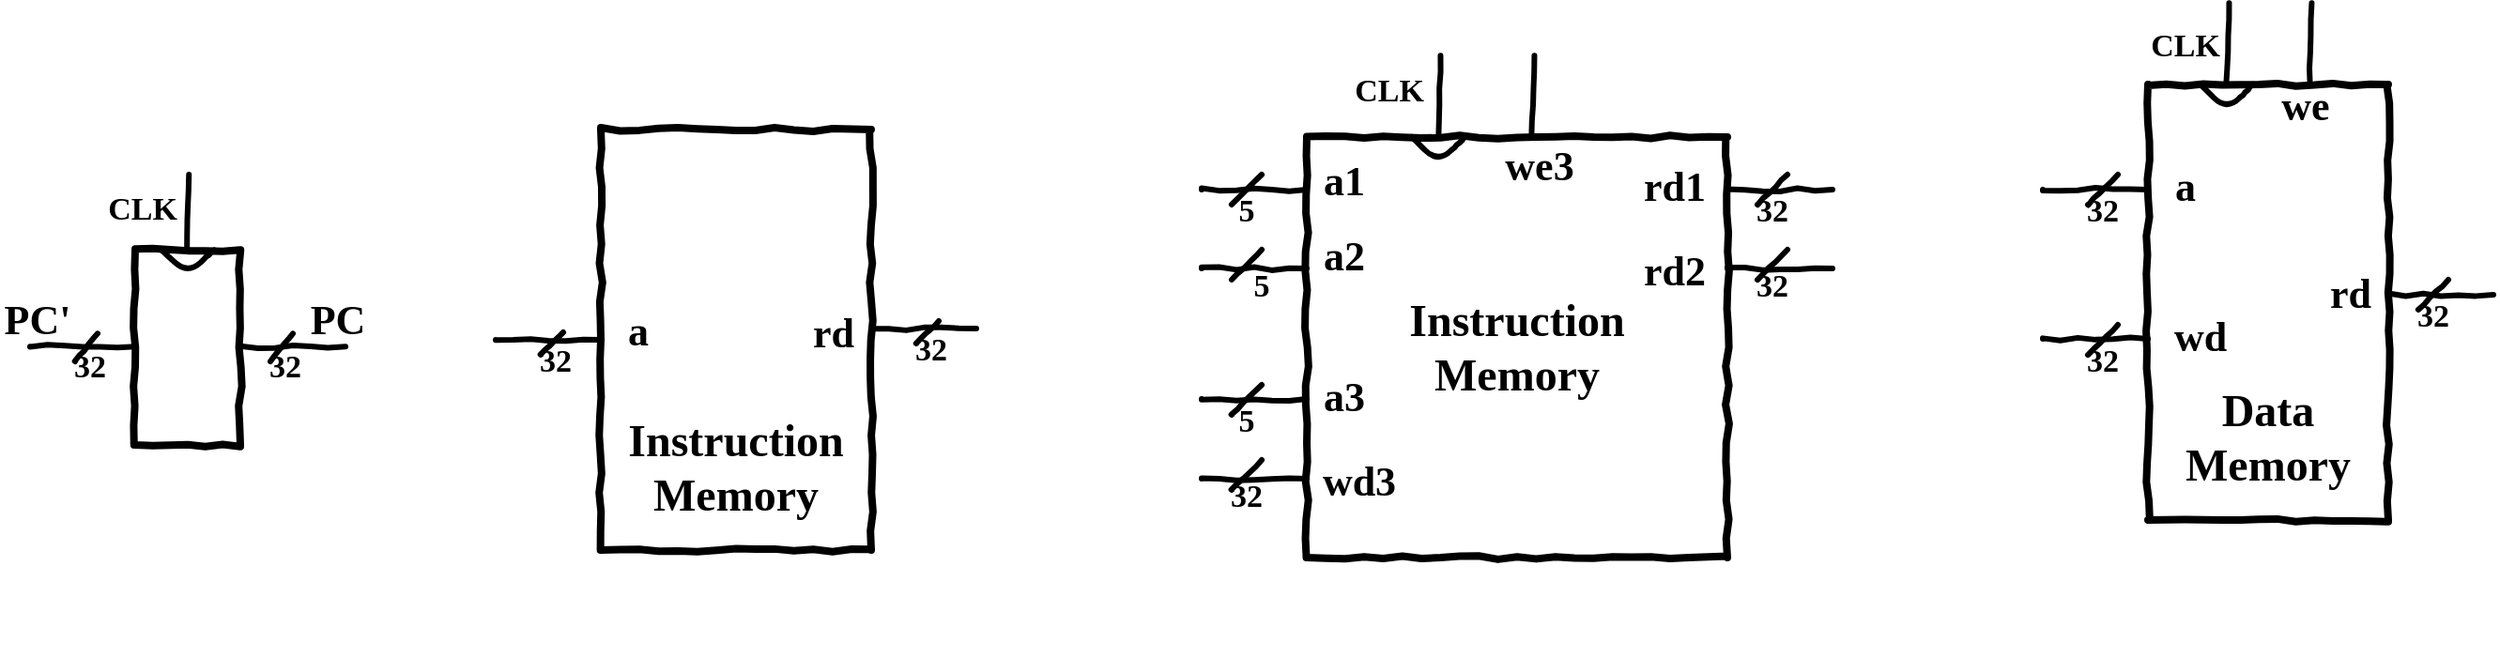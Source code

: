 <mxfile>
    <diagram id="RGC1KIMOTgwWbZyLCLCU" name="Page-1">
        <mxGraphModel dx="2023" dy="1124" grid="1" gridSize="8" guides="1" tooltips="1" connect="1" arrows="1" fold="1" page="0" pageScale="1" pageWidth="850" pageHeight="1100" background="#ffffff" math="0" shadow="0">
            <root>
                <mxCell id="0"/>
                <mxCell id="1" parent="0"/>
                <mxCell id="85" value="" style="group" vertex="1" connectable="0" parent="1">
                    <mxGeometry x="-304" y="216" width="200" height="144" as="geometry"/>
                </mxCell>
                <mxCell id="6" value="&lt;pre&gt;&lt;br&gt;&lt;/pre&gt;" style="whiteSpace=wrap;html=1;fillColor=none;strokeColor=#000000;strokeWidth=4;imageAspect=0;comic=1;enumerate=0;treeMoving=0;treeFolding=0;resizeHeight=1;resizeWidth=1;autosize=0;perimeter=parallelogramPerimeter;fontFamily=Comic Sans MS;fontColor=#000000;verticalAlign=bottom;fontStyle=1" vertex="1" parent="85">
                    <mxGeometry x="72" y="40.176" width="56" height="103.824" as="geometry"/>
                </mxCell>
                <mxCell id="23" value="" style="endArrow=none;html=1;fontFamily=Comic Sans MS;fontSize=24;fontColor=#000000;strokeColor=#000000;strokeWidth=3;comic=1;exitX=0.307;exitY=0.006;exitDx=0;exitDy=0;exitPerimeter=0;fontStyle=1" edge="1" parent="85">
                    <mxGeometry width="50" height="50" relative="1" as="geometry">
                        <mxPoint x="99.388" y="40.18" as="sourcePoint"/>
                        <mxPoint x="100.62" as="targetPoint"/>
                    </mxGeometry>
                </mxCell>
                <mxCell id="24" value="" style="endArrow=none;html=1;fontFamily=Comic Sans MS;fontSize=24;fontColor=#000000;strokeColor=#000000;strokeWidth=3;comic=1;fontStyle=1" edge="1" parent="85">
                    <mxGeometry width="50" height="50" relative="1" as="geometry">
                        <mxPoint x="128" y="91.625" as="sourcePoint"/>
                        <mxPoint x="184" y="91.625" as="targetPoint"/>
                    </mxGeometry>
                </mxCell>
                <mxCell id="25" value="" style="endArrow=none;html=1;fontFamily=Comic Sans MS;fontSize=24;fontColor=#000000;strokeColor=#000000;strokeWidth=3;comic=1;fontStyle=1" edge="1" parent="85">
                    <mxGeometry width="50" height="50" relative="1" as="geometry">
                        <mxPoint x="16" y="91.625" as="sourcePoint"/>
                        <mxPoint x="72" y="91.625" as="targetPoint"/>
                    </mxGeometry>
                </mxCell>
                <mxCell id="26" value="" style="endArrow=none;html=1;fontFamily=Comic Sans MS;fontSize=24;fontColor=#000000;strokeColor=#000000;strokeWidth=3;comic=1;fontStyle=1" edge="1" parent="85">
                    <mxGeometry width="50" height="50" relative="1" as="geometry">
                        <mxPoint x="86" y="40.176" as="sourcePoint"/>
                        <mxPoint x="114" y="40.176" as="targetPoint"/>
                        <Array as="points">
                            <mxPoint x="100" y="53.154"/>
                        </Array>
                    </mxGeometry>
                </mxCell>
                <mxCell id="55" value="" style="endArrow=none;html=1;fontFamily=Comic Sans MS;fontSize=24;fontColor=#000000;strokeColor=#000000;strokeWidth=3;comic=1;fontStyle=1" edge="1" parent="85">
                    <mxGeometry width="50" height="50" relative="1" as="geometry">
                        <mxPoint x="144" y="99.504" as="sourcePoint"/>
                        <mxPoint x="156" y="84.672" as="targetPoint"/>
                    </mxGeometry>
                </mxCell>
                <mxCell id="56" value="32" style="text;html=1;strokeColor=none;fillColor=none;align=center;verticalAlign=middle;whiteSpace=wrap;rounded=0;comic=1;strokeWidth=4;fontFamily=Comic Sans MS;fontSize=17;fontColor=#000000;fontStyle=1" vertex="1" parent="85">
                    <mxGeometry x="144" y="99.504" width="16" height="7.416" as="geometry"/>
                </mxCell>
                <mxCell id="57" value="" style="endArrow=none;html=1;fontFamily=Comic Sans MS;fontSize=24;fontColor=#000000;strokeColor=#000000;strokeWidth=3;comic=1;fontStyle=1" edge="1" parent="85">
                    <mxGeometry width="50" height="50" relative="1" as="geometry">
                        <mxPoint x="40" y="99.504" as="sourcePoint"/>
                        <mxPoint x="52" y="84.672" as="targetPoint"/>
                    </mxGeometry>
                </mxCell>
                <mxCell id="58" value="32" style="text;html=1;strokeColor=none;fillColor=none;align=center;verticalAlign=middle;whiteSpace=wrap;rounded=0;comic=1;strokeWidth=4;fontFamily=Comic Sans MS;fontSize=17;fontColor=#000000;fontStyle=1" vertex="1" parent="85">
                    <mxGeometry x="40" y="99.504" width="16" height="7.416" as="geometry"/>
                </mxCell>
                <mxCell id="64" value="CLK" style="text;html=1;strokeColor=none;fillColor=none;align=center;verticalAlign=middle;whiteSpace=wrap;rounded=0;comic=1;strokeWidth=4;fontFamily=Comic Sans MS;fontSize=17;fontColor=#000000;fontStyle=1" vertex="1" parent="85">
                    <mxGeometry x="56" y="14.832" width="40" height="7.416" as="geometry"/>
                </mxCell>
                <mxCell id="82" value="PC" style="text;html=1;strokeColor=none;fillColor=none;align=center;verticalAlign=middle;whiteSpace=wrap;rounded=0;comic=1;strokeWidth=4;fontFamily=Comic Sans MS;fontSize=22;fontColor=#000000;fontStyle=1" vertex="1" parent="85">
                    <mxGeometry x="160" y="74.16" width="40" height="7.416" as="geometry"/>
                </mxCell>
                <mxCell id="83" value="PC'" style="text;html=1;strokeColor=none;fillColor=none;align=center;verticalAlign=middle;whiteSpace=wrap;rounded=0;comic=1;strokeWidth=4;fontFamily=Comic Sans MS;fontSize=22;fontColor=#000000;fontStyle=1" vertex="1" parent="85">
                    <mxGeometry y="74.16" width="40" height="7.416" as="geometry"/>
                </mxCell>
                <mxCell id="86" value="" style="group" vertex="1" connectable="0" parent="1">
                    <mxGeometry x="-40" y="192" width="280" height="280" as="geometry"/>
                </mxCell>
                <mxCell id="2" value="&lt;pre&gt;&lt;span style=&quot;font-size: 24px;&quot;&gt;&lt;font face=&quot;Comic Sans MS&quot; style=&quot;font-size: 24px;&quot;&gt;Instruction&lt;br&gt;Memory&lt;/font&gt;&lt;/span&gt;&lt;/pre&gt;" style="whiteSpace=wrap;html=1;fillColor=none;strokeColor=#000000;strokeWidth=4;imageAspect=0;comic=1;enumerate=0;treeMoving=0;treeFolding=0;resizeHeight=1;resizeWidth=1;autosize=0;perimeter=parallelogramPerimeter;fontFamily=Comic Sans MS;fontColor=#000000;verticalAlign=bottom;fontStyle=1" vertex="1" parent="86">
                    <mxGeometry x="56" width="144" height="224" as="geometry"/>
                </mxCell>
                <mxCell id="7" value="" style="endArrow=none;html=1;fontFamily=Comic Sans MS;fontSize=24;fontColor=#000000;strokeColor=#000000;strokeWidth=3;comic=1;fontStyle=1" edge="1" parent="86">
                    <mxGeometry width="50" height="50" relative="1" as="geometry">
                        <mxPoint x="200" y="106" as="sourcePoint"/>
                        <mxPoint x="256" y="106" as="targetPoint"/>
                    </mxGeometry>
                </mxCell>
                <mxCell id="8" value="" style="endArrow=none;html=1;fontFamily=Comic Sans MS;fontSize=24;fontColor=#000000;strokeColor=#000000;strokeWidth=3;comic=1;fontStyle=1" edge="1" parent="86">
                    <mxGeometry width="50" height="50" relative="1" as="geometry">
                        <mxPoint y="112" as="sourcePoint"/>
                        <mxPoint x="56" y="112" as="targetPoint"/>
                    </mxGeometry>
                </mxCell>
                <mxCell id="30" value="" style="endArrow=none;html=1;fontFamily=Comic Sans MS;fontSize=24;fontColor=#000000;strokeColor=#000000;strokeWidth=3;comic=1;fontStyle=1" edge="1" parent="86">
                    <mxGeometry width="50" height="50" relative="1" as="geometry">
                        <mxPoint x="224" y="114.0" as="sourcePoint"/>
                        <mxPoint x="236" y="102" as="targetPoint"/>
                    </mxGeometry>
                </mxCell>
                <mxCell id="34" value="32" style="text;html=1;strokeColor=none;fillColor=none;align=center;verticalAlign=middle;whiteSpace=wrap;rounded=0;comic=1;strokeWidth=4;fontFamily=Comic Sans MS;fontSize=17;fontColor=#000000;fontStyle=1" vertex="1" parent="86">
                    <mxGeometry x="224" y="114" width="16" height="8" as="geometry"/>
                </mxCell>
                <mxCell id="53" value="" style="endArrow=none;html=1;fontFamily=Comic Sans MS;fontSize=24;fontColor=#000000;strokeColor=#000000;strokeWidth=3;comic=1;fontStyle=1" edge="1" parent="86">
                    <mxGeometry width="50" height="50" relative="1" as="geometry">
                        <mxPoint x="24" y="120.0" as="sourcePoint"/>
                        <mxPoint x="36" y="108" as="targetPoint"/>
                    </mxGeometry>
                </mxCell>
                <mxCell id="54" value="32" style="text;html=1;strokeColor=none;fillColor=none;align=center;verticalAlign=middle;whiteSpace=wrap;rounded=0;comic=1;strokeWidth=4;fontFamily=Comic Sans MS;fontSize=17;fontColor=#000000;fontStyle=1" vertex="1" parent="86">
                    <mxGeometry x="24" y="120" width="16" height="8" as="geometry"/>
                </mxCell>
                <mxCell id="80" value="rd" style="text;html=1;strokeColor=none;fillColor=none;align=center;verticalAlign=middle;whiteSpace=wrap;rounded=0;comic=1;strokeWidth=4;fontFamily=Comic Sans MS;fontSize=22;fontColor=#000000;fontStyle=1" vertex="1" parent="86">
                    <mxGeometry x="160" y="105.34" width="40" height="8" as="geometry"/>
                </mxCell>
                <mxCell id="81" value="a" style="text;html=1;strokeColor=none;fillColor=none;align=center;verticalAlign=middle;whiteSpace=wrap;rounded=0;comic=1;strokeWidth=4;fontFamily=Comic Sans MS;fontSize=22;fontColor=#000000;fontStyle=1" vertex="1" parent="86">
                    <mxGeometry x="56" y="104" width="40" height="8" as="geometry"/>
                </mxCell>
                <mxCell id="87" value="" style="group" vertex="1" connectable="0" parent="1">
                    <mxGeometry x="336" y="152.66" width="336" height="267.34" as="geometry"/>
                </mxCell>
                <mxCell id="4" value="&lt;pre&gt;&lt;span style=&quot;font-size: 24px;&quot;&gt;&lt;font face=&quot;Comic Sans MS&quot; style=&quot;font-size: 24px;&quot;&gt;Instruction&lt;br&gt;Memory&lt;/font&gt;&lt;/span&gt;&lt;/pre&gt;" style="whiteSpace=wrap;html=1;fillColor=none;strokeColor=#000000;strokeWidth=4;imageAspect=0;comic=1;enumerate=0;treeMoving=0;treeFolding=0;resizeHeight=1;resizeWidth=1;autosize=0;perimeter=parallelogramPerimeter;fontFamily=Comic Sans MS;fontColor=#000000;align=center;verticalAlign=middle;fontStyle=1" vertex="1" parent="87">
                    <mxGeometry x="56" y="43.34" width="224" height="224" as="geometry"/>
                </mxCell>
                <mxCell id="9" value="" style="endArrow=none;html=1;fontFamily=Comic Sans MS;fontSize=24;fontColor=#000000;strokeColor=#000000;strokeWidth=3;comic=1;fontStyle=1" edge="1" parent="87">
                    <mxGeometry width="50" height="50" relative="1" as="geometry">
                        <mxPoint y="71.34" as="sourcePoint"/>
                        <mxPoint x="56" y="71.34" as="targetPoint"/>
                    </mxGeometry>
                </mxCell>
                <mxCell id="10" value="" style="endArrow=none;html=1;fontFamily=Comic Sans MS;fontSize=24;fontColor=#000000;strokeColor=#000000;strokeWidth=3;comic=1;fontStyle=1" edge="1" parent="87">
                    <mxGeometry width="50" height="50" relative="1" as="geometry">
                        <mxPoint y="113.34" as="sourcePoint"/>
                        <mxPoint x="56" y="113.34" as="targetPoint"/>
                    </mxGeometry>
                </mxCell>
                <mxCell id="11" value="" style="endArrow=none;html=1;fontFamily=Comic Sans MS;fontSize=24;fontColor=#000000;strokeColor=#000000;strokeWidth=3;comic=1;fontStyle=1" edge="1" parent="87">
                    <mxGeometry width="50" height="50" relative="1" as="geometry">
                        <mxPoint y="182.84" as="sourcePoint"/>
                        <mxPoint x="56" y="182.84" as="targetPoint"/>
                    </mxGeometry>
                </mxCell>
                <mxCell id="12" value="" style="endArrow=none;html=1;fontFamily=Comic Sans MS;fontSize=24;fontColor=#000000;strokeColor=#000000;strokeWidth=3;comic=1;fontStyle=1" edge="1" parent="87">
                    <mxGeometry width="50" height="50" relative="1" as="geometry">
                        <mxPoint y="225.34" as="sourcePoint"/>
                        <mxPoint x="56" y="225.34" as="targetPoint"/>
                    </mxGeometry>
                </mxCell>
                <mxCell id="13" value="" style="endArrow=none;html=1;fontFamily=Comic Sans MS;fontSize=24;fontColor=#000000;strokeColor=#000000;strokeWidth=3;comic=1;fontStyle=1" edge="1" parent="87">
                    <mxGeometry width="50" height="50" relative="1" as="geometry">
                        <mxPoint x="280" y="71.34" as="sourcePoint"/>
                        <mxPoint x="336" y="71.34" as="targetPoint"/>
                    </mxGeometry>
                </mxCell>
                <mxCell id="14" value="" style="endArrow=none;html=1;fontFamily=Comic Sans MS;fontSize=24;fontColor=#000000;strokeColor=#000000;strokeWidth=3;comic=1;fontStyle=1" edge="1" parent="87">
                    <mxGeometry width="50" height="50" relative="1" as="geometry">
                        <mxPoint x="280" y="113.34" as="sourcePoint"/>
                        <mxPoint x="336" y="113.34" as="targetPoint"/>
                    </mxGeometry>
                </mxCell>
                <mxCell id="19" value="" style="endArrow=none;html=1;fontFamily=Comic Sans MS;fontSize=24;fontColor=#000000;strokeColor=#000000;strokeWidth=3;comic=1;exitX=0.307;exitY=0.006;exitDx=0;exitDy=0;exitPerimeter=0;fontStyle=1" edge="1" parent="87">
                    <mxGeometry width="50" height="50" relative="1" as="geometry">
                        <mxPoint x="175.998" y="43.344" as="sourcePoint"/>
                        <mxPoint x="177.23" as="targetPoint"/>
                    </mxGeometry>
                </mxCell>
                <mxCell id="20" value="" style="endArrow=none;html=1;fontFamily=Comic Sans MS;fontSize=24;fontColor=#000000;strokeColor=#000000;strokeWidth=3;comic=1;exitX=0.307;exitY=0.006;exitDx=0;exitDy=0;exitPerimeter=0;fontStyle=1" edge="1" parent="87">
                    <mxGeometry width="50" height="50" relative="1" as="geometry">
                        <mxPoint x="125.998" y="43.344" as="sourcePoint"/>
                        <mxPoint x="127.23" y="8.527e-14" as="targetPoint"/>
                    </mxGeometry>
                </mxCell>
                <mxCell id="27" value="" style="endArrow=none;html=1;fontFamily=Comic Sans MS;fontSize=24;fontColor=#000000;strokeColor=#000000;strokeWidth=3;comic=1;fontStyle=1" edge="1" parent="87">
                    <mxGeometry width="50" height="50" relative="1" as="geometry">
                        <mxPoint x="112" y="43.34" as="sourcePoint"/>
                        <mxPoint x="140.0" y="43.34" as="targetPoint"/>
                        <Array as="points">
                            <mxPoint x="126" y="57.34"/>
                        </Array>
                    </mxGeometry>
                </mxCell>
                <mxCell id="31" value="" style="endArrow=none;html=1;fontFamily=Comic Sans MS;fontSize=24;fontColor=#000000;strokeColor=#000000;strokeWidth=3;comic=1;fontStyle=1" edge="1" parent="87">
                    <mxGeometry width="50" height="50" relative="1" as="geometry">
                        <mxPoint x="16" y="79.34" as="sourcePoint"/>
                        <mxPoint x="32" y="63.34" as="targetPoint"/>
                    </mxGeometry>
                </mxCell>
                <mxCell id="32" value="" style="endArrow=none;html=1;fontFamily=Comic Sans MS;fontSize=24;fontColor=#000000;strokeColor=#000000;strokeWidth=3;comic=1;fontStyle=1" edge="1" parent="87">
                    <mxGeometry width="50" height="50" relative="1" as="geometry">
                        <mxPoint x="16" y="119.34" as="sourcePoint"/>
                        <mxPoint x="32" y="103.34" as="targetPoint"/>
                    </mxGeometry>
                </mxCell>
                <mxCell id="33" value="5" style="text;html=1;strokeColor=none;fillColor=none;align=center;verticalAlign=middle;whiteSpace=wrap;rounded=0;comic=1;strokeWidth=4;fontFamily=Comic Sans MS;fontSize=17;fontColor=#000000;fontStyle=1" vertex="1" parent="87">
                    <mxGeometry x="24" y="119.34" width="16" height="8" as="geometry"/>
                </mxCell>
                <mxCell id="35" value="5" style="text;html=1;strokeColor=none;fillColor=none;align=center;verticalAlign=middle;whiteSpace=wrap;rounded=0;comic=1;strokeWidth=4;fontFamily=Comic Sans MS;fontSize=17;fontColor=#000000;fontStyle=1" vertex="1" parent="87">
                    <mxGeometry x="16" y="79.34" width="16" height="8" as="geometry"/>
                </mxCell>
                <mxCell id="37" value="" style="endArrow=none;html=1;fontFamily=Comic Sans MS;fontSize=24;fontColor=#000000;strokeColor=#000000;strokeWidth=3;comic=1;fontStyle=1" edge="1" parent="87">
                    <mxGeometry width="50" height="50" relative="1" as="geometry">
                        <mxPoint x="16" y="191.34" as="sourcePoint"/>
                        <mxPoint x="32.0" y="175.34" as="targetPoint"/>
                    </mxGeometry>
                </mxCell>
                <mxCell id="38" value="5" style="text;html=1;strokeColor=none;fillColor=none;align=center;verticalAlign=middle;whiteSpace=wrap;rounded=0;comic=1;strokeWidth=4;fontFamily=Comic Sans MS;fontSize=17;fontColor=#000000;fontStyle=1" vertex="1" parent="87">
                    <mxGeometry x="16" y="191.34" width="16" height="8" as="geometry"/>
                </mxCell>
                <mxCell id="39" value="" style="endArrow=none;html=1;fontFamily=Comic Sans MS;fontSize=24;fontColor=#000000;strokeColor=#000000;strokeWidth=3;comic=1;fontStyle=1" edge="1" parent="87">
                    <mxGeometry width="50" height="50" relative="1" as="geometry">
                        <mxPoint x="16" y="231.34" as="sourcePoint"/>
                        <mxPoint x="32.0" y="215.34" as="targetPoint"/>
                    </mxGeometry>
                </mxCell>
                <mxCell id="40" value="32" style="text;html=1;strokeColor=none;fillColor=none;align=center;verticalAlign=middle;whiteSpace=wrap;rounded=0;comic=1;strokeWidth=4;fontFamily=Comic Sans MS;fontSize=17;fontColor=#000000;fontStyle=1" vertex="1" parent="87">
                    <mxGeometry x="16" y="231.34" width="16" height="8" as="geometry"/>
                </mxCell>
                <mxCell id="41" value="" style="endArrow=none;html=1;fontFamily=Comic Sans MS;fontSize=24;fontColor=#000000;strokeColor=#000000;strokeWidth=3;comic=1;fontStyle=1" edge="1" parent="87">
                    <mxGeometry width="50" height="50" relative="1" as="geometry">
                        <mxPoint x="296" y="79.34" as="sourcePoint"/>
                        <mxPoint x="312.0" y="63.34" as="targetPoint"/>
                    </mxGeometry>
                </mxCell>
                <mxCell id="42" value="32" style="text;html=1;strokeColor=none;fillColor=none;align=center;verticalAlign=middle;whiteSpace=wrap;rounded=0;comic=1;strokeWidth=4;fontFamily=Comic Sans MS;fontSize=17;fontColor=#000000;fontStyle=1" vertex="1" parent="87">
                    <mxGeometry x="296" y="79.34" width="16" height="8" as="geometry"/>
                </mxCell>
                <mxCell id="43" value="" style="endArrow=none;html=1;fontFamily=Comic Sans MS;fontSize=24;fontColor=#000000;strokeColor=#000000;strokeWidth=3;comic=1;fontStyle=1" edge="1" parent="87">
                    <mxGeometry width="50" height="50" relative="1" as="geometry">
                        <mxPoint x="296" y="119.34" as="sourcePoint"/>
                        <mxPoint x="312.0" y="103.34" as="targetPoint"/>
                    </mxGeometry>
                </mxCell>
                <mxCell id="44" value="32" style="text;html=1;strokeColor=none;fillColor=none;align=center;verticalAlign=middle;whiteSpace=wrap;rounded=0;comic=1;strokeWidth=4;fontFamily=Comic Sans MS;fontSize=17;fontColor=#000000;fontStyle=1" vertex="1" parent="87">
                    <mxGeometry x="296" y="119.34" width="16" height="8" as="geometry"/>
                </mxCell>
                <mxCell id="63" value="CLK" style="text;html=1;strokeColor=none;fillColor=none;align=center;verticalAlign=middle;whiteSpace=wrap;rounded=0;comic=1;strokeWidth=4;fontFamily=Comic Sans MS;fontSize=17;fontColor=#000000;fontStyle=1" vertex="1" parent="87">
                    <mxGeometry x="80" y="15.34" width="40" height="8" as="geometry"/>
                </mxCell>
                <mxCell id="67" value="we3" style="text;html=1;strokeColor=none;fillColor=none;align=center;verticalAlign=middle;whiteSpace=wrap;rounded=0;comic=1;strokeWidth=4;fontFamily=Comic Sans MS;fontSize=22;fontColor=#000000;fontStyle=1" vertex="1" parent="87">
                    <mxGeometry x="160" y="55.34" width="40" height="8" as="geometry"/>
                </mxCell>
                <mxCell id="68" value="wd3" style="text;html=1;strokeColor=none;fillColor=none;align=center;verticalAlign=middle;whiteSpace=wrap;rounded=0;comic=1;strokeWidth=4;fontFamily=Comic Sans MS;fontSize=22;fontColor=#000000;fontStyle=1" vertex="1" parent="87">
                    <mxGeometry x="64" y="223.34" width="40" height="8" as="geometry"/>
                </mxCell>
                <mxCell id="69" value="a3" style="text;html=1;strokeColor=none;fillColor=none;align=center;verticalAlign=middle;whiteSpace=wrap;rounded=0;comic=1;strokeWidth=4;fontFamily=Comic Sans MS;fontSize=22;fontColor=#000000;fontStyle=1" vertex="1" parent="87">
                    <mxGeometry x="56" y="178.68" width="40" height="8" as="geometry"/>
                </mxCell>
                <mxCell id="70" value="a2" style="text;html=1;strokeColor=none;fillColor=none;align=center;verticalAlign=middle;whiteSpace=wrap;rounded=0;comic=1;strokeWidth=4;fontFamily=Comic Sans MS;fontSize=22;fontColor=#000000;fontStyle=1" vertex="1" parent="87">
                    <mxGeometry x="56" y="103.34" width="40" height="8" as="geometry"/>
                </mxCell>
                <mxCell id="71" value="a1" style="text;html=1;strokeColor=none;fillColor=none;align=center;verticalAlign=middle;whiteSpace=wrap;rounded=0;comic=1;strokeWidth=4;fontFamily=Comic Sans MS;fontSize=22;fontColor=#000000;fontStyle=1" vertex="1" parent="87">
                    <mxGeometry x="56" y="63.34" width="40" height="8" as="geometry"/>
                </mxCell>
                <mxCell id="72" value="rd1" style="text;html=1;strokeColor=none;fillColor=none;align=center;verticalAlign=middle;whiteSpace=wrap;rounded=0;comic=1;strokeWidth=4;fontFamily=Comic Sans MS;fontSize=22;fontColor=#000000;fontStyle=1" vertex="1" parent="87">
                    <mxGeometry x="232" y="66.68" width="40" height="8" as="geometry"/>
                </mxCell>
                <mxCell id="73" value="rd2" style="text;html=1;strokeColor=none;fillColor=none;align=center;verticalAlign=middle;whiteSpace=wrap;rounded=0;comic=1;strokeWidth=4;fontFamily=Comic Sans MS;fontSize=22;fontColor=#000000;fontStyle=1" vertex="1" parent="87">
                    <mxGeometry x="232" y="111.34" width="40" height="8" as="geometry"/>
                </mxCell>
                <mxCell id="88" value="" style="group" vertex="1" connectable="0" parent="1">
                    <mxGeometry x="784" y="124.66" width="240" height="275.34" as="geometry"/>
                </mxCell>
                <mxCell id="5" value="&lt;pre&gt;&lt;span style=&quot;font-size: 24px;&quot;&gt;&lt;font face=&quot;Comic Sans MS&quot; style=&quot;font-size: 24px;&quot;&gt;Data&lt;br&gt;Memory&lt;/font&gt;&lt;/span&gt;&lt;/pre&gt;" style="whiteSpace=wrap;html=1;fillColor=none;strokeColor=#000000;strokeWidth=4;imageAspect=0;comic=1;enumerate=0;treeMoving=0;treeFolding=0;resizeHeight=1;resizeWidth=1;autosize=0;perimeter=parallelogramPerimeter;fontFamily=Comic Sans MS;fontColor=#000000;align=center;verticalAlign=bottom;horizontal=1;fontStyle=1" vertex="1" parent="88">
                    <mxGeometry x="56" y="43.34" width="128" height="232" as="geometry"/>
                </mxCell>
                <mxCell id="15" value="" style="endArrow=none;html=1;fontFamily=Comic Sans MS;fontSize=24;fontColor=#000000;strokeColor=#000000;strokeWidth=3;comic=1;fontStyle=1" edge="1" parent="88">
                    <mxGeometry width="50" height="50" relative="1" as="geometry">
                        <mxPoint y="99.34" as="sourcePoint"/>
                        <mxPoint x="56" y="99.34" as="targetPoint"/>
                    </mxGeometry>
                </mxCell>
                <mxCell id="16" value="" style="endArrow=none;html=1;fontFamily=Comic Sans MS;fontSize=24;fontColor=#000000;strokeColor=#000000;strokeWidth=3;comic=1;fontStyle=1" edge="1" parent="88">
                    <mxGeometry width="50" height="50" relative="1" as="geometry">
                        <mxPoint x="184" y="155.34" as="sourcePoint"/>
                        <mxPoint x="240" y="155.34" as="targetPoint"/>
                    </mxGeometry>
                </mxCell>
                <mxCell id="17" value="" style="endArrow=none;html=1;fontFamily=Comic Sans MS;fontSize=24;fontColor=#000000;strokeColor=#000000;strokeWidth=3;comic=1;fontStyle=1" edge="1" parent="88">
                    <mxGeometry width="50" height="50" relative="1" as="geometry">
                        <mxPoint y="178.84" as="sourcePoint"/>
                        <mxPoint x="56" y="178.84" as="targetPoint"/>
                    </mxGeometry>
                </mxCell>
                <mxCell id="21" value="" style="endArrow=none;html=1;fontFamily=Comic Sans MS;fontSize=24;fontColor=#000000;strokeColor=#000000;strokeWidth=3;comic=1;exitX=0.307;exitY=0.006;exitDx=0;exitDy=0;exitPerimeter=0;fontStyle=1" edge="1" parent="88">
                    <mxGeometry width="50" height="50" relative="1" as="geometry">
                        <mxPoint x="97.998" y="43.344" as="sourcePoint"/>
                        <mxPoint x="99.23" as="targetPoint"/>
                    </mxGeometry>
                </mxCell>
                <mxCell id="22" value="" style="endArrow=none;html=1;fontFamily=Comic Sans MS;fontSize=24;fontColor=#000000;strokeColor=#000000;strokeWidth=3;comic=1;exitX=0.307;exitY=0.006;exitDx=0;exitDy=0;exitPerimeter=0;fontStyle=1" edge="1" parent="88">
                    <mxGeometry width="50" height="50" relative="1" as="geometry">
                        <mxPoint x="141.998" y="43.344" as="sourcePoint"/>
                        <mxPoint x="143.23" as="targetPoint"/>
                    </mxGeometry>
                </mxCell>
                <mxCell id="28" value="" style="endArrow=none;html=1;fontFamily=Comic Sans MS;fontSize=24;fontColor=#000000;strokeColor=#000000;strokeWidth=3;comic=1;fontStyle=1" edge="1" parent="88">
                    <mxGeometry width="50" height="50" relative="1" as="geometry">
                        <mxPoint x="84" y="43.34" as="sourcePoint"/>
                        <mxPoint x="112" y="43.34" as="targetPoint"/>
                        <Array as="points">
                            <mxPoint x="98" y="57.34"/>
                        </Array>
                    </mxGeometry>
                </mxCell>
                <mxCell id="47" value="" style="endArrow=none;html=1;fontFamily=Comic Sans MS;fontSize=24;fontColor=#000000;strokeColor=#000000;strokeWidth=3;comic=1;fontStyle=1" edge="1" parent="88">
                    <mxGeometry width="50" height="50" relative="1" as="geometry">
                        <mxPoint x="24" y="187.34" as="sourcePoint"/>
                        <mxPoint x="40.0" y="171.34" as="targetPoint"/>
                    </mxGeometry>
                </mxCell>
                <mxCell id="48" value="32" style="text;html=1;strokeColor=none;fillColor=none;align=center;verticalAlign=middle;whiteSpace=wrap;rounded=0;comic=1;strokeWidth=4;fontFamily=Comic Sans MS;fontSize=17;fontColor=#000000;fontStyle=1" vertex="1" parent="88">
                    <mxGeometry x="24" y="187.34" width="16" height="8" as="geometry"/>
                </mxCell>
                <mxCell id="49" value="" style="endArrow=none;html=1;fontFamily=Comic Sans MS;fontSize=24;fontColor=#000000;strokeColor=#000000;strokeWidth=3;comic=1;fontStyle=1" edge="1" parent="88">
                    <mxGeometry width="50" height="50" relative="1" as="geometry">
                        <mxPoint x="24" y="107.34" as="sourcePoint"/>
                        <mxPoint x="40.0" y="91.34" as="targetPoint"/>
                    </mxGeometry>
                </mxCell>
                <mxCell id="50" value="32" style="text;html=1;strokeColor=none;fillColor=none;align=center;verticalAlign=middle;whiteSpace=wrap;rounded=0;comic=1;strokeWidth=4;fontFamily=Comic Sans MS;fontSize=17;fontColor=#000000;fontStyle=1" vertex="1" parent="88">
                    <mxGeometry x="24" y="107.34" width="16" height="8" as="geometry"/>
                </mxCell>
                <mxCell id="51" value="" style="endArrow=none;html=1;fontFamily=Comic Sans MS;fontSize=24;fontColor=#000000;strokeColor=#000000;strokeWidth=3;comic=1;fontStyle=1" edge="1" parent="88">
                    <mxGeometry width="50" height="50" relative="1" as="geometry">
                        <mxPoint x="200" y="163.34" as="sourcePoint"/>
                        <mxPoint x="216.0" y="147.34" as="targetPoint"/>
                    </mxGeometry>
                </mxCell>
                <mxCell id="52" value="32" style="text;html=1;strokeColor=none;fillColor=none;align=center;verticalAlign=middle;whiteSpace=wrap;rounded=0;comic=1;strokeWidth=4;fontFamily=Comic Sans MS;fontSize=17;fontColor=#000000;fontStyle=1" vertex="1" parent="88">
                    <mxGeometry x="200" y="163.34" width="16" height="8" as="geometry"/>
                </mxCell>
                <mxCell id="66" value="CLK" style="text;html=1;strokeColor=none;fillColor=none;align=center;verticalAlign=middle;whiteSpace=wrap;rounded=0;comic=1;strokeWidth=4;fontFamily=Comic Sans MS;fontSize=17;fontColor=#000000;fontStyle=1" vertex="1" parent="88">
                    <mxGeometry x="56" y="19.34" width="40" height="8" as="geometry"/>
                </mxCell>
                <mxCell id="74" value="a" style="text;html=1;strokeColor=none;fillColor=none;align=center;verticalAlign=middle;whiteSpace=wrap;rounded=0;comic=1;strokeWidth=4;fontFamily=Comic Sans MS;fontSize=22;fontColor=#000000;fontStyle=1" vertex="1" parent="88">
                    <mxGeometry x="56" y="94.68" width="40" height="8" as="geometry"/>
                </mxCell>
                <mxCell id="75" value="wd" style="text;html=1;strokeColor=none;fillColor=none;align=center;verticalAlign=middle;whiteSpace=wrap;rounded=0;comic=1;strokeWidth=4;fontFamily=Comic Sans MS;fontSize=22;fontColor=#000000;fontStyle=1" vertex="1" parent="88">
                    <mxGeometry x="64" y="174.68" width="40" height="8" as="geometry"/>
                </mxCell>
                <mxCell id="78" value="rd" style="text;html=1;strokeColor=none;fillColor=none;align=center;verticalAlign=middle;whiteSpace=wrap;rounded=0;comic=1;strokeWidth=4;fontFamily=Comic Sans MS;fontSize=22;fontColor=#000000;fontStyle=1" vertex="1" parent="88">
                    <mxGeometry x="144" y="147.34" width="40" height="16" as="geometry"/>
                </mxCell>
                <mxCell id="79" value="we" style="text;html=1;strokeColor=none;fillColor=none;align=center;verticalAlign=middle;whiteSpace=wrap;rounded=0;comic=1;strokeWidth=4;fontFamily=Comic Sans MS;fontSize=22;fontColor=#000000;fontStyle=1" vertex="1" parent="88">
                    <mxGeometry x="120" y="51.34" width="40" height="8" as="geometry"/>
                </mxCell>
            </root>
        </mxGraphModel>
    </diagram>
</mxfile>